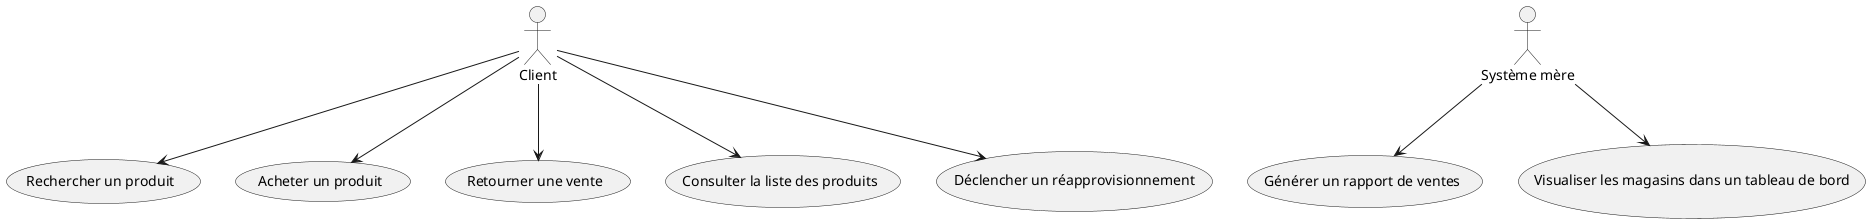 @startuml
actor "Client" as Client
actor "Système mère" as Systeme

usecase "Rechercher un produit" as UC1
usecase "Acheter un produit" as UC2
usecase "Retourner une vente" as UC3
usecase "Consulter la liste des produits" as UC4
usecase "Déclencher un réapprovisionnement" as UC5
usecase "Générer un rapport de ventes" as UC6
usecase "Visualiser les magasins dans un tableau de bord" as UC7

Client --> UC1
Client --> UC2
Client --> UC3
Client --> UC4
Client --> UC5
Systeme --> UC6
Systeme --> UC7
@enduml